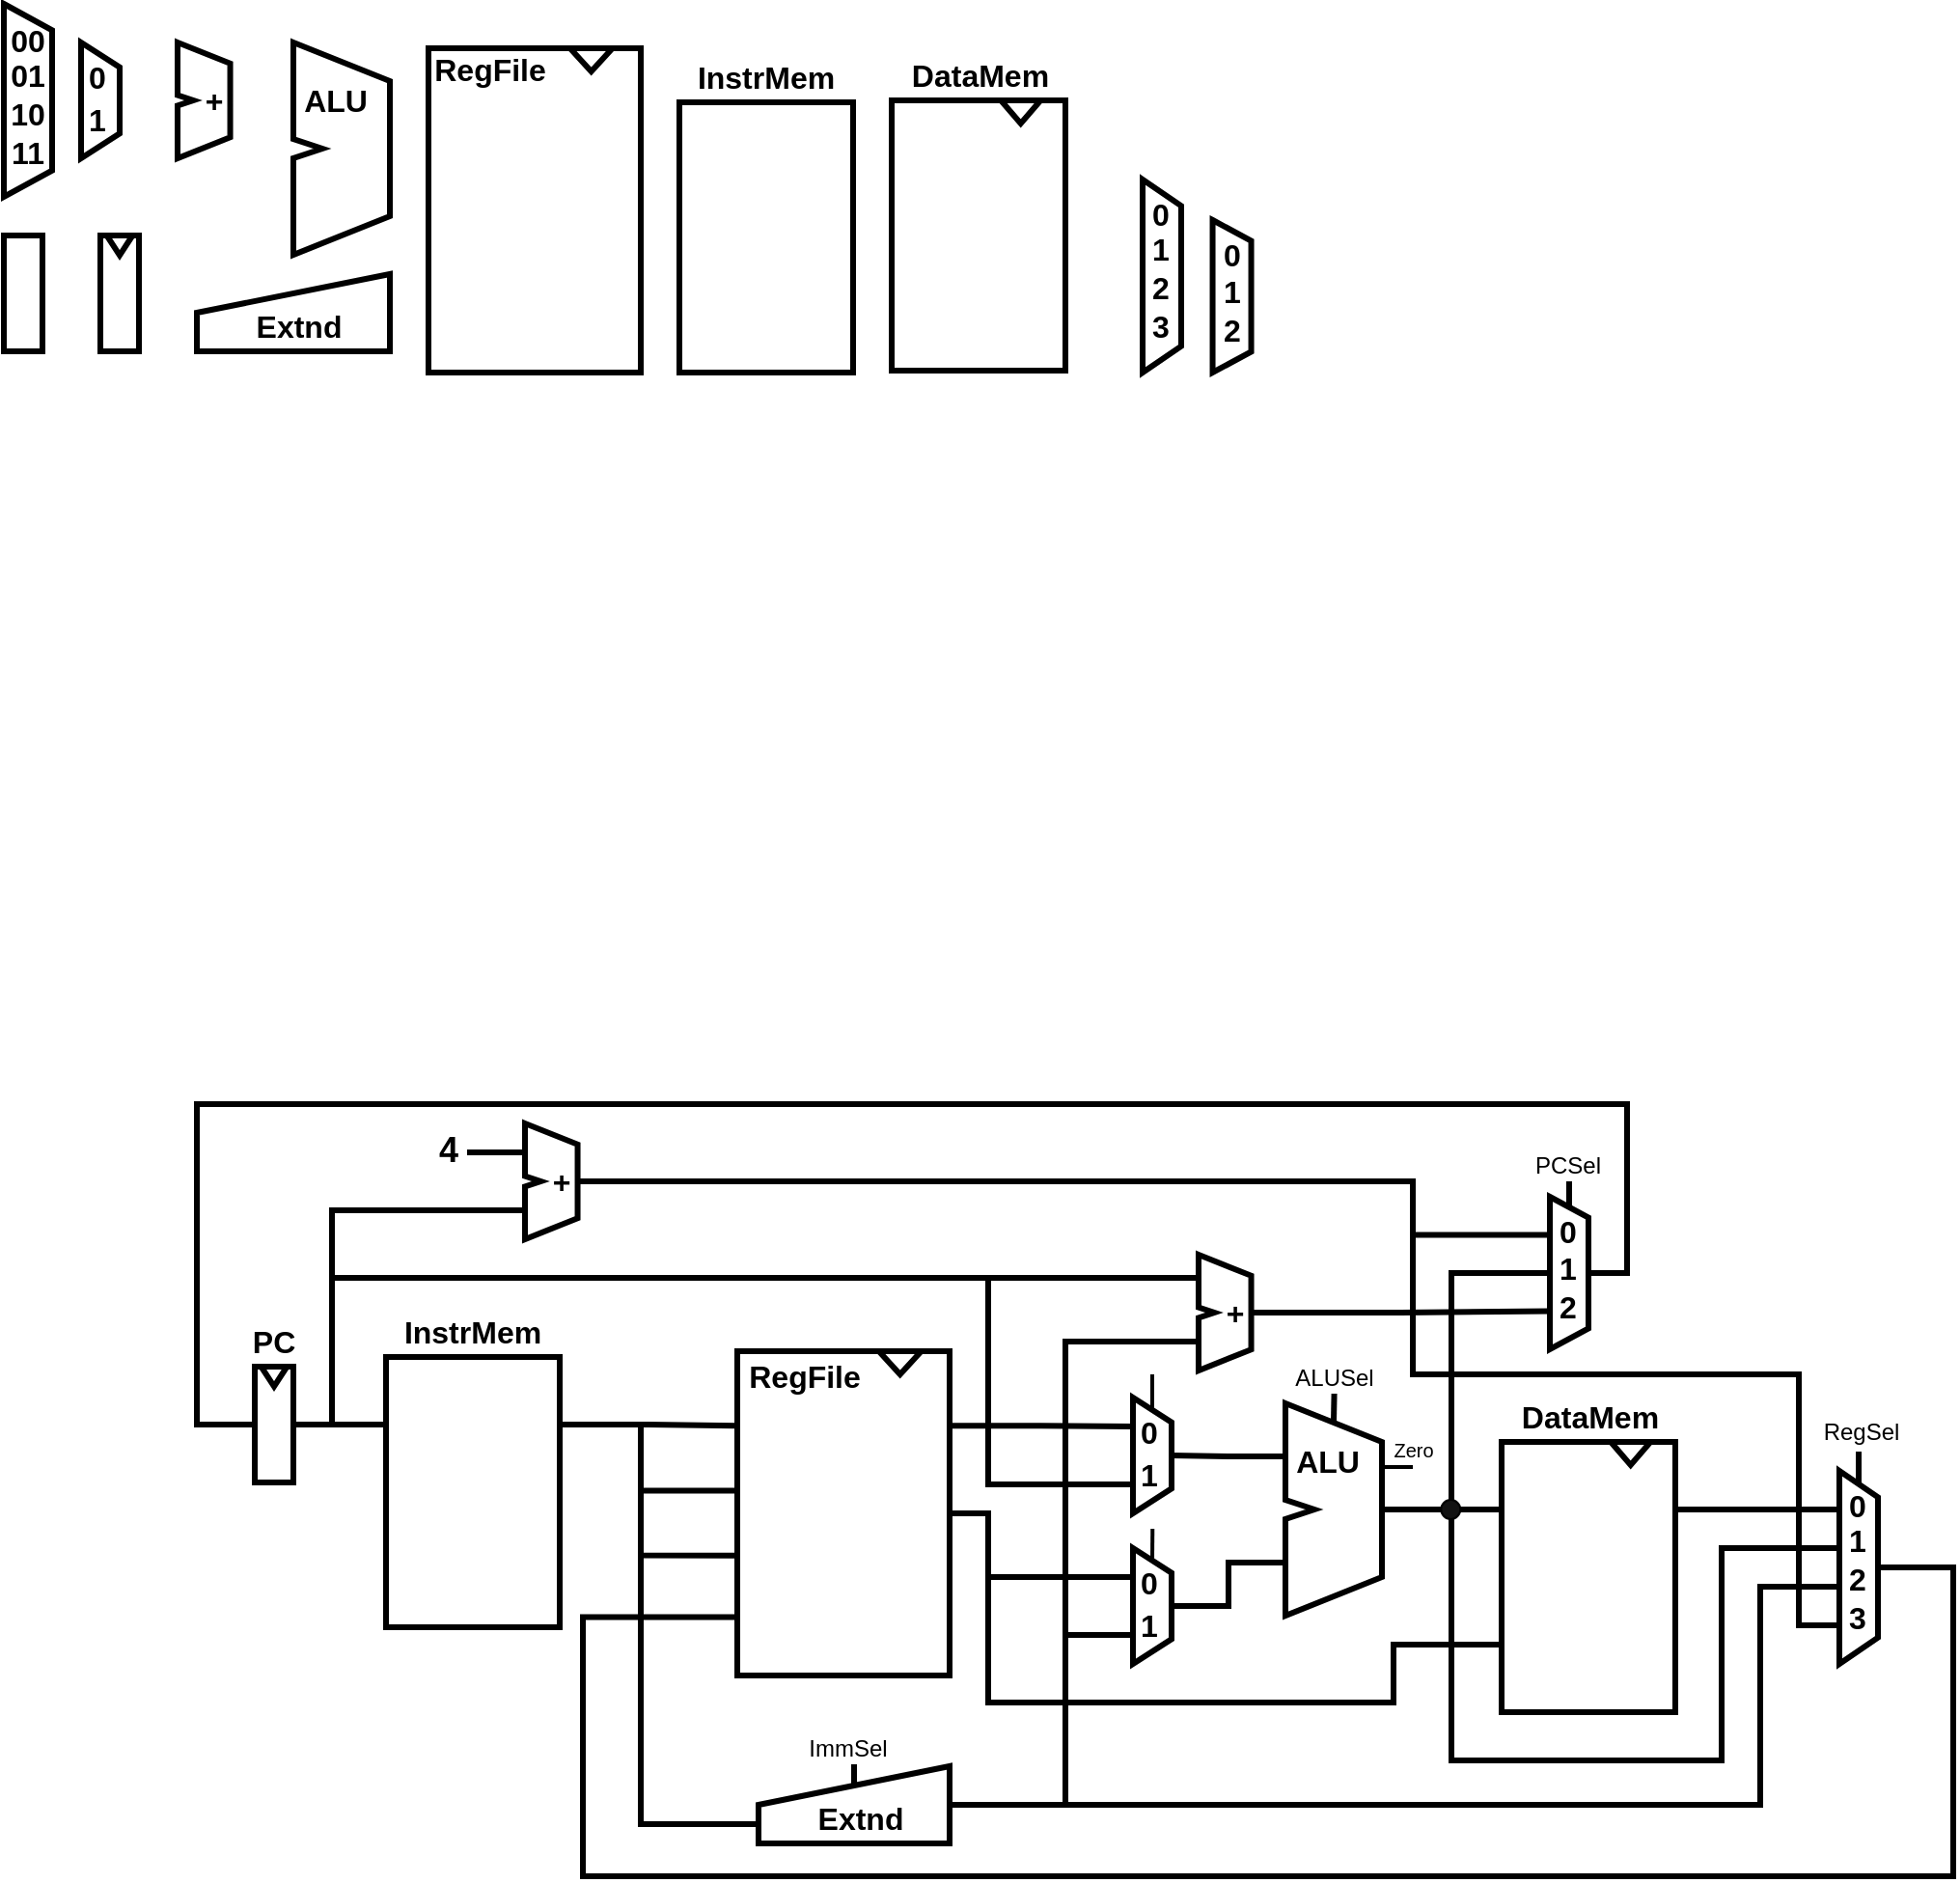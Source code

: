 <mxfile version="21.2.1" type="device">
  <diagram name="Page-1" id="smdETlFllVw4XbRR1lrk">
    <mxGraphModel dx="1335" dy="785" grid="1" gridSize="10" guides="1" tooltips="1" connect="1" arrows="1" fold="1" page="1" pageScale="1" pageWidth="850" pageHeight="1100" background="#ffffff" math="0" shadow="0">
      <root>
        <mxCell id="0" />
        <mxCell id="1" parent="0" />
        <mxCell id="o_qKyB2CnmtH7gAWDN2e-6" value="" style="group;strokeWidth=3;" parent="1" vertex="1" connectable="0">
          <mxGeometry x="60" y="30" width="20" height="60" as="geometry" />
        </mxCell>
        <UserObject label="" tooltip="Mux 2" id="6JHMLhQybe-Iv5T99SlE-1">
          <mxCell style="shape=stencil(rZRtb4MgEMc/DS/bKMT4erNr+jUQr5WUggFWu336ocDiQ3VrN0OMd3/8cXfAIVKYmjaAcFIjskMY54l7ObP1JgkmNQ0w631XqjktBXjFWK3O0PLKBgKXNWhuO5W8oeTFzekGKZiS0kG4kmakDHQHo1y6f5Obh4XlP4K1xZl3NG6JC1jQXki9F+H90+T838jbbIJO8eOQdMJ4KDpSOM9SuUlRUnY+afUuq7vhNLTbypkQ5Yu6wmIZ1xKNAMHlAEDGhDT7MyJ7AjEm5L/KgwllYGVbnX+hlKQ4ciH8zVkB/Diho7gv1VDGbYgd5a/Rznc+DaaE0t+qt6K2hLZwG57G8ZEmwewmbahkdcRfeFXFxnBU0m4M/4SAwAN3C/xUh3ZSKlEFqUvHh4nJvn+mXWQwDncr3sc9uwuzE997fevrHV8=);whiteSpace=wrap;html=1;fillStyle=solid;strokeWidth=3;labelBackgroundColor=none;fillColor=default;gradientColor=none;gradientDirection=east;" parent="o_qKyB2CnmtH7gAWDN2e-6" vertex="1">
            <mxGeometry width="20" height="60" as="geometry" />
          </mxCell>
        </UserObject>
        <mxCell id="o_qKyB2CnmtH7gAWDN2e-1" value="&lt;b style=&quot;font-size: 16px;&quot;&gt;0&lt;/b&gt;" style="text;html=1;strokeColor=none;fillColor=none;align=center;verticalAlign=middle;whiteSpace=wrap;rounded=0;points=[];fontSize=16;" parent="o_qKyB2CnmtH7gAWDN2e-6" vertex="1">
          <mxGeometry x="5.333" y="13.714" width="6.667" height="8.571" as="geometry" />
        </mxCell>
        <mxCell id="o_qKyB2CnmtH7gAWDN2e-2" value="&lt;b style=&quot;font-size: 16px;&quot;&gt;1&lt;/b&gt;" style="text;html=1;strokeColor=none;fillColor=none;align=center;verticalAlign=middle;whiteSpace=wrap;rounded=0;points=[];fontSize=16;" parent="o_qKyB2CnmtH7gAWDN2e-6" vertex="1">
          <mxGeometry x="5.333" y="36" width="6.667" height="8.571" as="geometry" />
        </mxCell>
        <mxCell id="o_qKyB2CnmtH7gAWDN2e-24" value="" style="group" parent="1" vertex="1" connectable="0">
          <mxGeometry x="120" y="150" width="100" height="40" as="geometry" />
        </mxCell>
        <mxCell id="o_qKyB2CnmtH7gAWDN2e-19" value="" style="shape=stencil(pZPdjsIgEIWfhluDYNPrFfU9ENktEYEAq+vb79QB40+rq5s0Tc859GOYTgkXqZNBE0Y7wheEsRmFG8gDyiktWqagVUZzL6ORa6sxSTn6rT6YTS4I4zodTe5TviT0A9b0FxfKOwcQ4126Si5ygEnj4F36g7Cy/bGoSdugEWCLnc46ljrRJWz1Z/KkuUGz5nXI9IbxUnVcgDPWFC7WUm2/ov92m8FyguwbfhfUeOf3eqyNVQ6ftBKscReE8yQcr4j/QczeYLxDUNYn/eDDgj/STC4+jbU44Q8ATxf0FHjyQSqTS+2knVfdLvAYylsfzymqmg0Oz92InFz8pU/GLw==);whiteSpace=wrap;html=1;fillStyle=solid;strokeWidth=3;labelBackgroundColor=none;rotation=0;" parent="o_qKyB2CnmtH7gAWDN2e-24" vertex="1">
          <mxGeometry width="100" height="40" as="geometry" />
        </mxCell>
        <mxCell id="o_qKyB2CnmtH7gAWDN2e-22" value="&lt;b&gt;Extnd&lt;/b&gt;" style="text;html=1;strokeColor=none;fillColor=none;align=center;verticalAlign=middle;whiteSpace=wrap;rounded=0;points=[];fontSize=16;" parent="o_qKyB2CnmtH7gAWDN2e-24" vertex="1">
          <mxGeometry x="28.36" y="20" width="50" height="14" as="geometry" />
        </mxCell>
        <mxCell id="o_qKyB2CnmtH7gAWDN2e-31" value="" style="group" parent="1" vertex="1" connectable="0">
          <mxGeometry x="411" y="923" width="99" height="40" as="geometry" />
        </mxCell>
        <mxCell id="o_qKyB2CnmtH7gAWDN2e-40" style="edgeStyle=orthogonalEdgeStyle;shape=connector;rounded=0;orthogonalLoop=1;jettySize=auto;html=1;exitX=0.5;exitY=0.25;exitDx=0;exitDy=0;exitPerimeter=0;labelBackgroundColor=default;strokeColor=default;strokeWidth=3;fontFamily=Helvetica;fontSize=12;fontColor=default;endArrow=none;endFill=0;" parent="o_qKyB2CnmtH7gAWDN2e-31" source="o_qKyB2CnmtH7gAWDN2e-32" edge="1">
          <mxGeometry relative="1" as="geometry">
            <mxPoint x="49.5" y="-3" as="targetPoint" />
          </mxGeometry>
        </mxCell>
        <mxCell id="o_qKyB2CnmtH7gAWDN2e-54" value="&lt;font style=&quot;font-size: 12px;&quot;&gt;ImmSel&lt;/font&gt;" style="edgeLabel;html=1;align=center;verticalAlign=middle;resizable=0;points=[];fontSize=14;fontFamily=Helvetica;fontColor=default;fontStyle=0" parent="o_qKyB2CnmtH7gAWDN2e-40" vertex="1" connectable="0">
          <mxGeometry x="0.446" y="1" relative="1" as="geometry">
            <mxPoint x="-3" y="-11" as="offset" />
          </mxGeometry>
        </mxCell>
        <mxCell id="o_qKyB2CnmtH7gAWDN2e-32" value="" style="shape=stencil(pZPdjsIgEIWfhluDYNPrFfU9ENktEYEAq+vb79QB40+rq5s0Tc859GOYTgkXqZNBE0Y7wheEsRmFG8gDyiktWqagVUZzL6ORa6sxSTn6rT6YTS4I4zodTe5TviT0A9b0FxfKOwcQ4126Si5ygEnj4F36g7Cy/bGoSdugEWCLnc46ljrRJWz1Z/KkuUGz5nXI9IbxUnVcgDPWFC7WUm2/ov92m8FyguwbfhfUeOf3eqyNVQ6ftBKscReE8yQcr4j/QczeYLxDUNYn/eDDgj/STC4+jbU44Q8ATxf0FHjyQSqTS+2knVfdLvAYylsfzymqmg0Oz92InFz8pU/GLw==);whiteSpace=wrap;html=1;fillStyle=solid;strokeWidth=3;labelBackgroundColor=none;rotation=0;" parent="o_qKyB2CnmtH7gAWDN2e-31" vertex="1">
          <mxGeometry width="99" height="40" as="geometry" />
        </mxCell>
        <mxCell id="o_qKyB2CnmtH7gAWDN2e-33" value="&lt;b&gt;Extnd&lt;/b&gt;" style="text;html=1;strokeColor=none;fillColor=none;align=center;verticalAlign=middle;whiteSpace=wrap;rounded=0;points=[];fontSize=16;" parent="o_qKyB2CnmtH7gAWDN2e-31" vertex="1">
          <mxGeometry x="28.076" y="20" width="49.5" height="14" as="geometry" />
        </mxCell>
        <mxCell id="o_qKyB2CnmtH7gAWDN2e-42" style="edgeStyle=orthogonalEdgeStyle;shape=connector;rounded=0;orthogonalLoop=1;jettySize=auto;html=1;exitX=1;exitY=0.5;exitDx=0;exitDy=0;labelBackgroundColor=default;strokeColor=default;strokeWidth=3;fontFamily=Helvetica;fontSize=12;fontColor=default;endArrow=none;endFill=0;entryX=0;entryY=0.75;entryDx=0;entryDy=0;" parent="1" source="ynFBelKNf0GUv3wZ8bNa-8" target="ynFBelKNf0GUv3wZ8bNa-29" edge="1">
          <mxGeometry relative="1" as="geometry">
            <mxPoint x="724" y="870.333" as="targetPoint" />
            <mxPoint x="642" y="867" as="sourcePoint" />
          </mxGeometry>
        </mxCell>
        <mxCell id="o_qKyB2CnmtH7gAWDN2e-46" style="edgeStyle=orthogonalEdgeStyle;shape=connector;rounded=0;orthogonalLoop=1;jettySize=auto;html=1;exitX=0;exitY=0.25;exitDx=0;exitDy=0;labelBackgroundColor=default;strokeColor=default;strokeWidth=3;fontFamily=Helvetica;fontSize=12;fontColor=default;endArrow=none;endFill=0;entryX=1;entryY=0.5;entryDx=0;entryDy=0;" parent="1" source="ynFBelKNf0GUv3wZ8bNa-29" target="ynFBelKNf0GUv3wZ8bNa-12" edge="1">
          <mxGeometry relative="1" as="geometry">
            <mxPoint x="642" y="762" as="targetPoint" />
          </mxGeometry>
        </mxCell>
        <mxCell id="ynFBelKNf0GUv3wZ8bNa-7" value="" style="group" parent="1" vertex="1" connectable="0">
          <mxGeometry x="605.0" y="810" width="20" height="60" as="geometry" />
        </mxCell>
        <mxCell id="XMEyDX0NUFnbQW_EWCy9-114" style="edgeStyle=orthogonalEdgeStyle;shape=connector;rounded=0;orthogonalLoop=1;jettySize=auto;html=1;exitX=0.5;exitY=0.12;exitDx=0;exitDy=0;exitPerimeter=0;labelBackgroundColor=default;strokeColor=default;strokeWidth=2;fontFamily=Helvetica;fontSize=12;fontColor=default;endArrow=none;endFill=0;" edge="1" parent="ynFBelKNf0GUv3wZ8bNa-7" source="ynFBelKNf0GUv3wZ8bNa-8">
          <mxGeometry relative="1" as="geometry">
            <mxPoint x="10.138" y="-10" as="targetPoint" />
          </mxGeometry>
        </mxCell>
        <UserObject label="" tooltip="Mux 2" id="ynFBelKNf0GUv3wZ8bNa-8">
          <mxCell style="shape=stencil(rZRtb4MgEMc/DS/bKMT4erNr+jUQr5WUggFWu336ocDiQ3VrN0OMd3/8cXfAIVKYmjaAcFIjskMY54l7ObP1JgkmNQ0w631XqjktBXjFWK3O0PLKBgKXNWhuO5W8oeTFzekGKZiS0kG4kmakDHQHo1y6f5Obh4XlP4K1xZl3NG6JC1jQXki9F+H90+T838jbbIJO8eOQdMJ4KDpSOM9SuUlRUnY+afUuq7vhNLTbypkQ5Yu6wmIZ1xKNAMHlAEDGhDT7MyJ7AjEm5L/KgwllYGVbnX+hlKQ4ciH8zVkB/Diho7gv1VDGbYgd5a/Rznc+DaaE0t+qt6K2hLZwG57G8ZEmwewmbahkdcRfeFXFxnBU0m4M/4SAwAN3C/xUh3ZSKlEFqUvHh4nJvn+mXWQwDncr3sc9uwuzE997fevrHV8=);whiteSpace=wrap;html=1;fillStyle=solid;strokeWidth=3;labelBackgroundColor=none;fillColor=default;gradientColor=none;gradientDirection=east;" parent="ynFBelKNf0GUv3wZ8bNa-7" vertex="1">
            <mxGeometry width="20" height="60" as="geometry" />
          </mxCell>
        </UserObject>
        <mxCell id="ynFBelKNf0GUv3wZ8bNa-9" value="&lt;b style=&quot;font-size: 16px;&quot;&gt;0&lt;/b&gt;" style="text;html=1;strokeColor=none;fillColor=none;align=center;verticalAlign=middle;whiteSpace=wrap;rounded=0;points=[];fontSize=16;" parent="ynFBelKNf0GUv3wZ8bNa-7" vertex="1">
          <mxGeometry x="5.333" y="13.714" width="6.667" height="8.571" as="geometry" />
        </mxCell>
        <mxCell id="ynFBelKNf0GUv3wZ8bNa-10" value="&lt;b style=&quot;font-size: 16px;&quot;&gt;1&lt;/b&gt;" style="text;html=1;strokeColor=none;fillColor=none;align=center;verticalAlign=middle;whiteSpace=wrap;rounded=0;points=[];fontSize=16;" parent="ynFBelKNf0GUv3wZ8bNa-7" vertex="1">
          <mxGeometry x="5.333" y="36" width="6.667" height="8.571" as="geometry" />
        </mxCell>
        <mxCell id="ynFBelKNf0GUv3wZ8bNa-11" value="" style="group" parent="1" vertex="1" connectable="0">
          <mxGeometry x="605.0" y="732" width="20" height="60" as="geometry" />
        </mxCell>
        <mxCell id="XMEyDX0NUFnbQW_EWCy9-115" style="edgeStyle=orthogonalEdgeStyle;shape=connector;rounded=0;orthogonalLoop=1;jettySize=auto;html=1;exitX=0.5;exitY=0.12;exitDx=0;exitDy=0;exitPerimeter=0;labelBackgroundColor=default;strokeColor=default;strokeWidth=2;fontFamily=Helvetica;fontSize=12;fontColor=default;endArrow=none;endFill=0;" edge="1" parent="ynFBelKNf0GUv3wZ8bNa-11" source="ynFBelKNf0GUv3wZ8bNa-12">
          <mxGeometry relative="1" as="geometry">
            <mxPoint x="10.0" y="-12" as="targetPoint" />
          </mxGeometry>
        </mxCell>
        <UserObject label="" tooltip="Mux 2" id="ynFBelKNf0GUv3wZ8bNa-12">
          <mxCell style="shape=stencil(rZRtb4MgEMc/DS/bKMT4erNr+jUQr5WUggFWu336ocDiQ3VrN0OMd3/8cXfAIVKYmjaAcFIjskMY54l7ObP1JgkmNQ0w631XqjktBXjFWK3O0PLKBgKXNWhuO5W8oeTFzekGKZiS0kG4kmakDHQHo1y6f5Obh4XlP4K1xZl3NG6JC1jQXki9F+H90+T838jbbIJO8eOQdMJ4KDpSOM9SuUlRUnY+afUuq7vhNLTbypkQ5Yu6wmIZ1xKNAMHlAEDGhDT7MyJ7AjEm5L/KgwllYGVbnX+hlKQ4ciH8zVkB/Diho7gv1VDGbYgd5a/Rznc+DaaE0t+qt6K2hLZwG57G8ZEmwewmbahkdcRfeFXFxnBU0m4M/4SAwAN3C/xUh3ZSKlEFqUvHh4nJvn+mXWQwDncr3sc9uwuzE997fevrHV8=);whiteSpace=wrap;html=1;fillStyle=solid;strokeWidth=3;labelBackgroundColor=none;fillColor=default;gradientColor=none;gradientDirection=east;" parent="ynFBelKNf0GUv3wZ8bNa-11" vertex="1">
            <mxGeometry width="20" height="60" as="geometry" />
          </mxCell>
        </UserObject>
        <mxCell id="ynFBelKNf0GUv3wZ8bNa-13" value="&lt;b style=&quot;font-size: 16px;&quot;&gt;0&lt;/b&gt;" style="text;html=1;strokeColor=none;fillColor=none;align=center;verticalAlign=middle;whiteSpace=wrap;rounded=0;points=[];fontSize=16;" parent="ynFBelKNf0GUv3wZ8bNa-11" vertex="1">
          <mxGeometry x="5.333" y="13.714" width="6.667" height="8.571" as="geometry" />
        </mxCell>
        <mxCell id="ynFBelKNf0GUv3wZ8bNa-14" value="&lt;b style=&quot;font-size: 16px;&quot;&gt;1&lt;/b&gt;" style="text;html=1;strokeColor=none;fillColor=none;align=center;verticalAlign=middle;whiteSpace=wrap;rounded=0;points=[];fontSize=16;" parent="ynFBelKNf0GUv3wZ8bNa-11" vertex="1">
          <mxGeometry x="5.333" y="36" width="6.667" height="8.571" as="geometry" />
        </mxCell>
        <mxCell id="ynFBelKNf0GUv3wZ8bNa-15" value="" style="group" parent="1" vertex="1" connectable="0">
          <mxGeometry x="170" y="30" width="50" height="110" as="geometry" />
        </mxCell>
        <mxCell id="o_qKyB2CnmtH7gAWDN2e-7" value="" style="shape=stencil(rZThbsIgFIWfhr+GQljjzw2390BkKxGBANPt7Ue91Nhqu9k1aZrec+jHIVxAlMdGeIUIbhDdIEKqCud3rk9Qs1KK6JVMoB1F0GJrFDgxBbdXJ71LBaFto4JOrUtfEX7OY9qHcumszRDtbOw5V36GCW3zv/gLYGX671KtCAPB5ykOKqlQYoOKyNtscr0YecUGaLx+HFINGIulG4IpfoRMeVbGNpLyrZD7j+A+7e5uHi/aJrkxOvvgjmp0g6ZW2gGMtlcA1icsgFjPQPQJl/M1H/E0g1D1W5Kx/4ZgfwohjYtqoj+zPtISlL9rY+BumQD8OqCl5C/nhdSpZEf1S1fXG1iGdMaFiwtV5909AjeNflbhMj0LPw==);whiteSpace=wrap;html=1;fillStyle=solid;strokeWidth=3;labelBackgroundColor=none;" parent="ynFBelKNf0GUv3wZ8bNa-15" vertex="1">
          <mxGeometry width="50" height="110" as="geometry" />
        </mxCell>
        <mxCell id="o_qKyB2CnmtH7gAWDN2e-8" value="&lt;b style=&quot;font-size: 16px;&quot;&gt;ALU&lt;/b&gt;" style="text;html=1;strokeColor=none;fillColor=none;align=center;verticalAlign=middle;whiteSpace=wrap;rounded=0;points=[];fontSize=16;" parent="ynFBelKNf0GUv3wZ8bNa-15" vertex="1">
          <mxGeometry x="17" y="25" width="10" height="10" as="geometry" />
        </mxCell>
        <UserObject label="" tooltip="Mux 2" id="ynFBelKNf0GUv3wZ8bNa-18">
          <mxCell style="shape=stencil(rZRhb4MgEIZ/DR+7WEjj582u6d9ApPVSCgZY7fbrBx4sdla3dDPEeO+LD8fJSVjlWt5JQouWsC2htCzCLYQ9hiyF3HVSeNQu3AKvlUTHeWtOsofGJwLoVlrw0WWvpHgOc+JglTBaBwgY7W6ckR9gHHR4t7giLC3/nqKnDcZdWOEsvbSor1EldPdr8PovYFYFZW47rKq5OB2tedPN3XQ6Hks1MbJ9Nhc5W4CljWaAAj0CsP8mlA8gHiEIZZxc+KpBn6kkqw6gFB7MBcCPEyIlPJmOC/Apd1K+5Ljc4jaEUcZ+uRhlbw7t5XV8GDc39WEpjJNWXIs248/QNLnvDkb7lYMPmRB0JPcSjm3q1tqoJllxO5gmZbvh+t6ko7G/W/Eh70krTA78oOKfZRA+AQ==);whiteSpace=wrap;html=1;fillStyle=solid;strokeWidth=3;labelBackgroundColor=none;fillColor=default;gradientColor=none;gradientDirection=east;" parent="1" vertex="1">
            <mxGeometry x="20" y="130" width="20" height="60" as="geometry" />
          </mxCell>
        </UserObject>
        <UserObject label="" tooltip="Mux 2" id="ynFBelKNf0GUv3wZ8bNa-21">
          <mxCell style="shape=stencil(rZTbboMwDIafJpedgGjieqOr9hohuCVqmqAkK+2efjlOMKAb7RBC2H/47JjYCFe6JR2gImsR3qKiKDP7sGYfTBxNojugJvjORDFScwiKNkoeoWeNiQQmWlDMOBW/oezFrnE3rqgUwkKYFHqkDHQLI0zYb7NLgMXw12g9PQe7sxFOYEAFfx68qNj9GZxI11Gcx7n5IwnjynqWyoSrmtDjQckP0cym0xH3CyZCkk/yDIuFvbXRBOBMDAD4vwnlHYh7CJRLDSvjzB6WNYB8TMiL9Yg1SfiDtHAecLVnnIe2vQH4dYGj2DfZEcpMTAqVr8kutyFBKrlU32qwkraENnAZttR44ziabtGGCNom/Ik1TZpKeynMRrNPGNfbu3tghzbOslryJkpuOyHNAu/89XOEDe732Yr7vCcNPWlb7w1z1zu+AA==);whiteSpace=wrap;html=1;fillStyle=solid;strokeWidth=3;labelBackgroundColor=none;fillColor=default;gradientColor=none;gradientDirection=east;" parent="1" vertex="1">
            <mxGeometry x="70" y="130" width="20" height="60" as="geometry" />
          </mxCell>
        </UserObject>
        <mxCell id="ynFBelKNf0GUv3wZ8bNa-28" value="" style="group" parent="1" vertex="1" connectable="0">
          <mxGeometry x="684" y="735" width="50" height="110" as="geometry" />
        </mxCell>
        <mxCell id="XMEyDX0NUFnbQW_EWCy9-116" style="edgeStyle=orthogonalEdgeStyle;shape=connector;rounded=0;orthogonalLoop=1;jettySize=auto;html=1;exitX=0.5;exitY=0.09;exitDx=0;exitDy=0;exitPerimeter=0;labelBackgroundColor=default;strokeColor=default;strokeWidth=3;fontFamily=Helvetica;fontSize=12;fontColor=default;endArrow=none;endFill=0;" edge="1" parent="ynFBelKNf0GUv3wZ8bNa-28" source="ynFBelKNf0GUv3wZ8bNa-29">
          <mxGeometry relative="1" as="geometry">
            <mxPoint x="25.286" y="-5" as="targetPoint" />
          </mxGeometry>
        </mxCell>
        <mxCell id="XMEyDX0NUFnbQW_EWCy9-141" value="ALUSel" style="edgeLabel;html=1;align=center;verticalAlign=middle;resizable=0;points=[];fontSize=12;fontFamily=Helvetica;fontColor=default;" vertex="1" connectable="0" parent="XMEyDX0NUFnbQW_EWCy9-116">
          <mxGeometry x="0.954" y="1" relative="1" as="geometry">
            <mxPoint y="-9" as="offset" />
          </mxGeometry>
        </mxCell>
        <mxCell id="XMEyDX0NUFnbQW_EWCy9-117" style="edgeStyle=orthogonalEdgeStyle;shape=connector;rounded=0;orthogonalLoop=1;jettySize=auto;html=1;exitX=1;exitY=0.3;exitDx=0;exitDy=0;labelBackgroundColor=default;strokeColor=default;strokeWidth=2;fontFamily=Helvetica;fontSize=12;fontColor=default;endArrow=none;endFill=0;" edge="1" parent="ynFBelKNf0GUv3wZ8bNa-28" source="ynFBelKNf0GUv3wZ8bNa-29">
          <mxGeometry relative="1" as="geometry">
            <mxPoint x="66" y="33" as="targetPoint" />
          </mxGeometry>
        </mxCell>
        <mxCell id="XMEyDX0NUFnbQW_EWCy9-142" value="&lt;font style=&quot;font-size: 10px;&quot;&gt;Zero&lt;/font&gt;" style="edgeLabel;html=1;align=center;verticalAlign=middle;resizable=0;points=[];fontSize=12;fontFamily=Helvetica;fontColor=default;" vertex="1" connectable="0" parent="XMEyDX0NUFnbQW_EWCy9-117">
          <mxGeometry x="0.681" relative="1" as="geometry">
            <mxPoint x="2" y="-9" as="offset" />
          </mxGeometry>
        </mxCell>
        <mxCell id="ynFBelKNf0GUv3wZ8bNa-29" value="" style="shape=stencil(rZThbsIgFIWfhr+GQljjzw2390BkKxGBANPt7Ue91Nhqu9k1aZrec+jHIVxAlMdGeIUIbhDdIEKqCud3rk9Qs1KK6JVMoB1F0GJrFDgxBbdXJ71LBaFto4JOrUtfEX7OY9qHcumszRDtbOw5V36GCW3zv/gLYGX671KtCAPB5ykOKqlQYoOKyNtscr0YecUGaLx+HFINGIulG4IpfoRMeVbGNpLyrZD7j+A+7e5uHi/aJrkxOvvgjmp0g6ZW2gGMtlcA1icsgFjPQPQJl/M1H/E0g1D1W5Kx/4ZgfwohjYtqoj+zPtISlL9rY+BumQD8OqCl5C/nhdSpZEf1S1fXG1iGdMaFiwtV5909AjeNflbhMj0LPw==);whiteSpace=wrap;html=1;fillStyle=solid;strokeWidth=3;labelBackgroundColor=none;" parent="ynFBelKNf0GUv3wZ8bNa-28" vertex="1">
          <mxGeometry width="50" height="110" as="geometry" />
        </mxCell>
        <mxCell id="ynFBelKNf0GUv3wZ8bNa-30" value="&lt;b style=&quot;font-size: 16px;&quot;&gt;ALU&lt;/b&gt;" style="text;html=1;strokeColor=none;fillColor=none;align=center;verticalAlign=middle;whiteSpace=wrap;rounded=0;points=[];fontSize=16;" parent="ynFBelKNf0GUv3wZ8bNa-28" vertex="1">
          <mxGeometry x="17" y="25" width="10" height="10" as="geometry" />
        </mxCell>
        <mxCell id="ynFBelKNf0GUv3wZ8bNa-44" style="edgeStyle=orthogonalEdgeStyle;shape=connector;rounded=0;orthogonalLoop=1;jettySize=auto;html=1;exitX=1;exitY=0.23;exitDx=0;exitDy=0;exitPerimeter=0;entryX=0;entryY=0.25;entryDx=0;entryDy=0;labelBackgroundColor=default;strokeColor=default;strokeWidth=3;fontFamily=Helvetica;fontSize=12;fontColor=default;endArrow=none;endFill=0;" parent="1" source="XMEyDX0NUFnbQW_EWCy9-23" target="ynFBelKNf0GUv3wZ8bNa-12" edge="1">
          <mxGeometry relative="1" as="geometry">
            <mxPoint x="520" y="746.64" as="sourcePoint" />
          </mxGeometry>
        </mxCell>
        <mxCell id="ynFBelKNf0GUv3wZ8bNa-62" style="edgeStyle=orthogonalEdgeStyle;shape=connector;rounded=0;orthogonalLoop=1;jettySize=auto;html=1;exitX=0;exitY=0.25;exitDx=0;exitDy=0;entryX=1;entryY=0.5;entryDx=0;entryDy=0;labelBackgroundColor=default;strokeColor=default;strokeWidth=3;fontFamily=Helvetica;fontSize=12;fontColor=default;endArrow=none;endFill=0;shadow=0;" parent="1" source="ynFBelKNf0GUv3wZ8bNa-60" target="ynFBelKNf0GUv3wZ8bNa-61" edge="1">
          <mxGeometry relative="1" as="geometry" />
        </mxCell>
        <mxCell id="XMEyDX0NUFnbQW_EWCy9-57" style="edgeStyle=orthogonalEdgeStyle;shape=connector;rounded=0;orthogonalLoop=1;jettySize=auto;html=1;exitX=1;exitY=0.5;exitDx=0;exitDy=0;entryX=0;entryY=0.75;entryDx=0;entryDy=0;labelBackgroundColor=default;strokeColor=default;strokeWidth=3;fontFamily=Helvetica;fontSize=12;fontColor=default;endArrow=none;endFill=0;" edge="1" parent="1" source="ynFBelKNf0GUv3wZ8bNa-61" target="ynFBelKNf0GUv3wZ8bNa-12">
          <mxGeometry relative="1" as="geometry">
            <Array as="points">
              <mxPoint x="190" y="746" />
              <mxPoint x="190" y="670" />
              <mxPoint x="530" y="670" />
              <mxPoint x="530" y="777" />
            </Array>
          </mxGeometry>
        </mxCell>
        <mxCell id="XMEyDX0NUFnbQW_EWCy9-58" style="edgeStyle=orthogonalEdgeStyle;shape=connector;rounded=0;orthogonalLoop=1;jettySize=auto;html=1;exitX=1;exitY=0.5;exitDx=0;exitDy=0;entryX=0;entryY=0.25;entryDx=0;entryDy=0;labelBackgroundColor=default;strokeColor=default;strokeWidth=3;fontFamily=Helvetica;fontSize=12;fontColor=default;endArrow=none;endFill=0;" edge="1" parent="1" source="ynFBelKNf0GUv3wZ8bNa-61" target="XMEyDX0NUFnbQW_EWCy9-31">
          <mxGeometry relative="1" as="geometry">
            <Array as="points">
              <mxPoint x="190" y="746" />
              <mxPoint x="190" y="670" />
              <mxPoint x="639" y="670" />
            </Array>
          </mxGeometry>
        </mxCell>
        <mxCell id="XMEyDX0NUFnbQW_EWCy9-89" style="edgeStyle=orthogonalEdgeStyle;shape=connector;rounded=0;orthogonalLoop=1;jettySize=auto;html=1;exitX=1;exitY=0.5;exitDx=0;exitDy=0;entryX=0;entryY=0.75;entryDx=0;entryDy=0;labelBackgroundColor=default;strokeColor=default;strokeWidth=3;fontFamily=Helvetica;fontSize=12;fontColor=default;endArrow=none;endFill=0;" edge="1" parent="1" source="ynFBelKNf0GUv3wZ8bNa-61" target="XMEyDX0NUFnbQW_EWCy9-87">
          <mxGeometry relative="1" as="geometry">
            <Array as="points">
              <mxPoint x="190" y="746" />
              <mxPoint x="190" y="635" />
            </Array>
          </mxGeometry>
        </mxCell>
        <UserObject label="" tooltip="Mux 2" id="ynFBelKNf0GUv3wZ8bNa-61">
          <mxCell style="shape=stencil(rZTbboMwDIafJpedgGjieqOr9hohuCVqmqAkK+2efjlOMKAb7RBC2H/47JjYCFe6JR2gImsR3qKiKDP7sGYfTBxNojugJvjORDFScwiKNkoeoWeNiQQmWlDMOBW/oezFrnE3rqgUwkKYFHqkDHQLI0zYb7NLgMXw12g9PQe7sxFOYEAFfx68qNj9GZxI11Gcx7n5IwnjynqWyoSrmtDjQckP0cym0xH3CyZCkk/yDIuFvbXRBOBMDAD4vwnlHYh7CJRLDSvjzB6WNYB8TMiL9Yg1SfiDtHAecLVnnIe2vQH4dYGj2DfZEcpMTAqVr8kutyFBKrlU32qwkraENnAZttR44ziabtGGCNom/Ik1TZpKeynMRrNPGNfbu3tghzbOslryJkpuOyHNAu/89XOEDe732Yr7vCcNPWlb7w1z1zu+AA==);whiteSpace=wrap;html=1;fillStyle=solid;strokeWidth=3;labelBackgroundColor=none;fillColor=default;gradientColor=none;gradientDirection=east;" parent="1" vertex="1">
            <mxGeometry x="150.0" y="716" width="20" height="60" as="geometry" />
          </mxCell>
        </UserObject>
        <mxCell id="XMEyDX0NUFnbQW_EWCy9-4" value="" style="group" vertex="1" connectable="0" parent="1">
          <mxGeometry x="218" y="690" width="90" height="161" as="geometry" />
        </mxCell>
        <UserObject label="" tooltip="Mux 2" id="ynFBelKNf0GUv3wZ8bNa-60">
          <mxCell style="shape=stencil(tZTtboMgFIavhp9dLKzx92bX7DYQT+tJEQyw2u3qhwKN/dClTWeI8T0vPhwOH4QVtuYtEJrVhK0JpcvXzL+97oLOo+S2BeFC7MAN8lJCcKwzeg8dVi4iUNVg0PUu+yDZm+/TN1YIrZSHoFb2zBn5HsZR+X+zY4DF4b+jelkF3foRGnBgYtYhSujmYTB9Gnn5Xylfgu9LmRU+MrUErCi52O+M/lLVzXxa3i/vlZHsRh9gsrZzM00AiWoEyJ9NOG3rexgPIYTUFmYW1scnasmKLUoZjtMM4M8OPcV/6ZYLdDF5kr8nna/DNISW2pzcoJI3hXZwHO/H1VmBWJR9pwVXok74Bqsq3RZbrdzC4g9EBB2FO8BdHe+YUssqWv10QpqUbYbn8moZtc+bFR/yvjoMV1t+iIYLcQj8Ag==);whiteSpace=wrap;html=1;fillStyle=solid;strokeWidth=3;labelBackgroundColor=none;fillColor=default;gradientColor=none;gradientDirection=east;rotation=0;" parent="XMEyDX0NUFnbQW_EWCy9-4" vertex="1">
            <mxGeometry y="21" width="90" height="140" as="geometry" />
          </mxCell>
        </UserObject>
        <mxCell id="XMEyDX0NUFnbQW_EWCy9-1" value="&lt;b&gt;InstrMem&lt;/b&gt;" style="text;html=1;strokeColor=none;fillColor=none;align=center;verticalAlign=middle;whiteSpace=wrap;rounded=0;points=[];fontSize=16;" vertex="1" parent="XMEyDX0NUFnbQW_EWCy9-4">
          <mxGeometry x="4" width="82" height="16" as="geometry" />
        </mxCell>
        <mxCell id="XMEyDX0NUFnbQW_EWCy9-7" value="" style="group" vertex="1" connectable="0" parent="1">
          <mxGeometry x="370" y="40" width="90" height="161" as="geometry" />
        </mxCell>
        <UserObject label="" tooltip="Mux 2" id="XMEyDX0NUFnbQW_EWCy9-8">
          <mxCell style="shape=stencil(tZTtboMgFIavhp9dLKzx92bX7DYQT+tJEQyw2u3qhwKN/dClTWeI8T0vPhwOH4QVtuYtEJrVhK0JpcvXzL+97oLOo+S2BeFC7MAN8lJCcKwzeg8dVi4iUNVg0PUu+yDZm+/TN1YIrZSHoFb2zBn5HsZR+X+zY4DF4b+jelkF3foRGnBgYtYhSujmYTB9Gnn5Xylfgu9LmRU+MrUErCi52O+M/lLVzXxa3i/vlZHsRh9gsrZzM00AiWoEyJ9NOG3rexgPIYTUFmYW1scnasmKLUoZjtMM4M8OPcV/6ZYLdDF5kr8nna/DNISW2pzcoJI3hXZwHO/H1VmBWJR9pwVXok74Bqsq3RZbrdzC4g9EBB2FO8BdHe+YUssqWv10QpqUbYbn8moZtc+bFR/yvjoMV1t+iIYLcQj8Ag==);whiteSpace=wrap;html=1;fillStyle=solid;strokeWidth=3;labelBackgroundColor=none;fillColor=default;gradientColor=none;gradientDirection=east;rotation=0;" vertex="1" parent="XMEyDX0NUFnbQW_EWCy9-7">
            <mxGeometry y="21" width="90" height="140" as="geometry" />
          </mxCell>
        </UserObject>
        <mxCell id="XMEyDX0NUFnbQW_EWCy9-9" value="&lt;b&gt;InstrMem&lt;/b&gt;" style="text;html=1;strokeColor=none;fillColor=none;align=center;verticalAlign=middle;whiteSpace=wrap;rounded=0;points=[];fontSize=16;" vertex="1" parent="XMEyDX0NUFnbQW_EWCy9-7">
          <mxGeometry x="4" width="82" height="16" as="geometry" />
        </mxCell>
        <mxCell id="XMEyDX0NUFnbQW_EWCy9-20" value="" style="group" vertex="1" connectable="0" parent="1">
          <mxGeometry x="240" y="33" width="110" height="168" as="geometry" />
        </mxCell>
        <UserObject label="" tooltip="Mux 2" id="ynFBelKNf0GUv3wZ8bNa-51">
          <mxCell style="shape=stencil(rZThboMgEMefho9tLBfH582u2Wsg0kqKYIDVbk8/EFx01q7tZojx7o8/7i7cIShsTVuOcFYj2CKMSeZf3uyiCcmktuXMRd+JGkFLyaNindFH3onKJYJQNTfCBRVeUfbs94QFBdNKeYjQyk6Uke5hVCj/b3aOsHT8R7LWebRbf0LDHTfRv4lehHc3g9eETNH3gKHwnqV0oCgpOx6MflfVxXBaGko1Ewa50Se+WIBriQ4AKdQIAP9NIA8gHiEwqS2/85y/lwvDhJA/QHi6PYb+Ii3cByj2QsrYXlcAv24IFP+lW8qES0Eh8jLYZBsDZFpq861Ga9CW0I6fRy21ySeJQzLDphVVrB7wjaiqYXrstXIrKz55QuCRu+PiUKeZU2pZJSmkE8PEsOufn6NmtN4uVryPe9bQs7btvXE+9o4v);whiteSpace=wrap;html=1;fillStyle=solid;strokeWidth=3;labelBackgroundColor=none;fillColor=default;gradientColor=none;gradientDirection=east;points=[[0,0.23,0,0,0],[0,0.43,0,0,0],[0,0.63,0,0,0],[0,0.82,0,0,0],[0.77,0,0,0,0],[1,0.23,0,0,0],[1,0.5,0,0,0]];" parent="XMEyDX0NUFnbQW_EWCy9-20" vertex="1">
            <mxGeometry width="110" height="168" as="geometry" />
          </mxCell>
        </UserObject>
        <mxCell id="ynFBelKNf0GUv3wZ8bNa-52" value="&lt;b&gt;RegFile&lt;/b&gt;" style="text;html=1;strokeColor=none;fillColor=none;align=center;verticalAlign=middle;whiteSpace=wrap;rounded=0;points=[];fontSize=16;" parent="XMEyDX0NUFnbQW_EWCy9-20" vertex="1">
          <mxGeometry x="6.538" y="4" width="50.459" height="14" as="geometry" />
        </mxCell>
        <mxCell id="XMEyDX0NUFnbQW_EWCy9-22" value="" style="group" vertex="1" connectable="0" parent="1">
          <mxGeometry x="400" y="708" width="110" height="168" as="geometry" />
        </mxCell>
        <UserObject label="" tooltip="Mux 2" id="XMEyDX0NUFnbQW_EWCy9-23">
          <mxCell style="shape=stencil(rZThboMgEMefho9tLBfH582u2Wsg0kqKYIDVbk8/EFx01q7tZojx7o8/7i7cIShsTVuOcFYj2CKMSeZf3uyiCcmktuXMRd+JGkFLyaNindFH3onKJYJQNTfCBRVeUfbs94QFBdNKeYjQyk6Uke5hVCj/b3aOsHT8R7LWebRbf0LDHTfRv4lehHc3g9eETNH3gKHwnqV0oCgpOx6MflfVxXBaGko1Ewa50Se+WIBriQ4AKdQIAP9NIA8gHiEwqS2/85y/lwvDhJA/QHi6PYb+Ii3cByj2QsrYXlcAv24IFP+lW8qES0Eh8jLYZBsDZFpq861Ga9CW0I6fRy21ySeJQzLDphVVrB7wjaiqYXrstXIrKz55QuCRu+PiUKeZU2pZJSmkE8PEsOufn6NmtN4uVryPe9bQs7btvXE+9o4v);whiteSpace=wrap;html=1;fillStyle=solid;strokeWidth=3;labelBackgroundColor=none;fillColor=default;gradientColor=none;gradientDirection=east;points=[[0,0.23,0,0,0],[0,0.43,0,0,0],[0,0.63,0,0,0],[0,0.82,0,0,0],[0.77,0,0,0,0],[1,0.23,0,0,0],[1,0.5,0,0,0]];" vertex="1" parent="XMEyDX0NUFnbQW_EWCy9-22">
            <mxGeometry width="110" height="168" as="geometry" />
          </mxCell>
        </UserObject>
        <mxCell id="XMEyDX0NUFnbQW_EWCy9-24" value="&lt;b&gt;RegFile&lt;/b&gt;" style="text;html=1;strokeColor=none;fillColor=none;align=center;verticalAlign=middle;whiteSpace=wrap;rounded=0;points=[];fontSize=16;" vertex="1" parent="XMEyDX0NUFnbQW_EWCy9-22">
          <mxGeometry x="9.538" y="6" width="50.459" height="14" as="geometry" />
        </mxCell>
        <mxCell id="XMEyDX0NUFnbQW_EWCy9-25" value="" style="group" vertex="1" connectable="0" parent="1">
          <mxGeometry x="110" y="30" width="27.27" height="60" as="geometry" />
        </mxCell>
        <mxCell id="XMEyDX0NUFnbQW_EWCy9-26" value="" style="shape=stencil(rZThbsIgFIWfhr9LC2GNPx1u74GIlohAgOn29rv1UmOn7bbOpGl6zqEfF3opYSK1MmhCq5awFaG0riu4gz6h5kXKFLTK6B1lNHJtNSYpR7/XJ7PJBWFcq6PJXcpeSbWEMd3FhPLOAcR4lwbJVQ4waRy8W30grEz/WdQT5WgEmOKgs46lbHQJfZtNbh5Grr+R/wRmApyxnWJiLdV+F/2729wtJ8juK9wEfXzwRz26A1ML7QHWuCsAHxIegFjMQAwJlwaej3ieQaj5AMH5f4vgvypCWZ/0RHuCP9ISTGyNtXh4JwA/Dugo8OSDVCaX2knz0utmhctQ3vp4SVH12d0jcNPoZxf/VmfjCw==);whiteSpace=wrap;html=1;fillStyle=solid;strokeWidth=3;labelBackgroundColor=none;" vertex="1" parent="XMEyDX0NUFnbQW_EWCy9-25">
          <mxGeometry width="27.27" height="60" as="geometry" />
        </mxCell>
        <mxCell id="XMEyDX0NUFnbQW_EWCy9-27" value="&lt;b style=&quot;font-size: 16px;&quot;&gt;+&lt;/b&gt;" style="text;html=1;strokeColor=none;fillColor=none;align=center;verticalAlign=middle;whiteSpace=wrap;rounded=0;points=[];fontSize=16;" vertex="1" parent="XMEyDX0NUFnbQW_EWCy9-25">
          <mxGeometry x="14.52" y="26.25" width="7.5" height="7.5" as="geometry" />
        </mxCell>
        <mxCell id="XMEyDX0NUFnbQW_EWCy9-30" value="" style="group;fontFamily=Helvetica;fontSize=12;fontColor=default;" vertex="1" connectable="0" parent="1">
          <mxGeometry x="639.0" y="658" width="27.27" height="60" as="geometry" />
        </mxCell>
        <mxCell id="XMEyDX0NUFnbQW_EWCy9-31" value="" style="shape=stencil(rZThbsIgFIWfhr9LC2GNPx1u74GIlohAgOn29rv1UmOn7bbOpGl6zqEfF3opYSK1MmhCq5awFaG0riu4gz6h5kXKFLTK6B1lNHJtNSYpR7/XJ7PJBWFcq6PJXcpeSbWEMd3FhPLOAcR4lwbJVQ4waRy8W30grEz/WdQT5WgEmOKgs46lbHQJfZtNbh5Grr+R/wRmApyxnWJiLdV+F/2729wtJ8juK9wEfXzwRz26A1ML7QHWuCsAHxIegFjMQAwJlwaej3ieQaj5AMH5f4vgvypCWZ/0RHuCP9ISTGyNtXh4JwA/Dugo8OSDVCaX2knz0utmhctQ3vp4SVH12d0jcNPoZxf/VmfjCw==);whiteSpace=wrap;html=1;fillStyle=solid;strokeWidth=3;labelBackgroundColor=none;fontFamily=Helvetica;fontSize=12;fontColor=default;" vertex="1" parent="XMEyDX0NUFnbQW_EWCy9-30">
          <mxGeometry width="27.27" height="60" as="geometry" />
        </mxCell>
        <mxCell id="XMEyDX0NUFnbQW_EWCy9-32" value="&lt;b style=&quot;font-size: 16px;&quot;&gt;+&lt;/b&gt;" style="text;html=1;strokeColor=none;fillColor=none;align=center;verticalAlign=middle;whiteSpace=wrap;rounded=0;points=[];fontSize=12;fontFamily=Helvetica;fontColor=default;" vertex="1" parent="XMEyDX0NUFnbQW_EWCy9-30">
          <mxGeometry x="14.52" y="26.25" width="7.5" height="7.5" as="geometry" />
        </mxCell>
        <mxCell id="XMEyDX0NUFnbQW_EWCy9-38" style="edgeStyle=orthogonalEdgeStyle;shape=connector;rounded=0;orthogonalLoop=1;jettySize=auto;html=1;exitX=1;exitY=0.25;exitDx=0;exitDy=0;entryX=0;entryY=0.23;entryDx=0;entryDy=0;entryPerimeter=0;labelBackgroundColor=default;strokeColor=default;strokeWidth=3;fontFamily=Helvetica;fontSize=12;fontColor=default;endArrow=none;endFill=0;" edge="1" parent="1" source="ynFBelKNf0GUv3wZ8bNa-60" target="XMEyDX0NUFnbQW_EWCy9-23">
          <mxGeometry relative="1" as="geometry" />
        </mxCell>
        <mxCell id="XMEyDX0NUFnbQW_EWCy9-43" style="edgeStyle=orthogonalEdgeStyle;shape=connector;rounded=0;orthogonalLoop=1;jettySize=auto;html=1;exitX=1;exitY=0.25;exitDx=0;exitDy=0;entryX=0;entryY=0.75;entryDx=0;entryDy=0;labelBackgroundColor=default;strokeColor=default;strokeWidth=3;fontFamily=Helvetica;fontSize=12;fontColor=default;endArrow=none;endFill=0;" edge="1" parent="1" source="ynFBelKNf0GUv3wZ8bNa-60" target="o_qKyB2CnmtH7gAWDN2e-32">
          <mxGeometry relative="1" as="geometry">
            <Array as="points">
              <mxPoint x="350" y="746" />
              <mxPoint x="350" y="953" />
            </Array>
          </mxGeometry>
        </mxCell>
        <mxCell id="XMEyDX0NUFnbQW_EWCy9-44" style="edgeStyle=orthogonalEdgeStyle;shape=connector;rounded=0;orthogonalLoop=1;jettySize=auto;html=1;exitX=1;exitY=0.25;exitDx=0;exitDy=0;entryX=0;entryY=0.43;entryDx=0;entryDy=0;entryPerimeter=0;labelBackgroundColor=default;strokeColor=default;strokeWidth=3;fontFamily=Helvetica;fontSize=12;fontColor=default;endArrow=none;endFill=0;" edge="1" parent="1" source="ynFBelKNf0GUv3wZ8bNa-60" target="XMEyDX0NUFnbQW_EWCy9-23">
          <mxGeometry relative="1" as="geometry">
            <Array as="points">
              <mxPoint x="350" y="746" />
              <mxPoint x="350" y="780" />
            </Array>
          </mxGeometry>
        </mxCell>
        <mxCell id="XMEyDX0NUFnbQW_EWCy9-45" style="edgeStyle=orthogonalEdgeStyle;shape=connector;rounded=0;orthogonalLoop=1;jettySize=auto;html=1;exitX=1;exitY=0.25;exitDx=0;exitDy=0;entryX=0;entryY=0.63;entryDx=0;entryDy=0;entryPerimeter=0;labelBackgroundColor=default;strokeColor=default;strokeWidth=3;fontFamily=Helvetica;fontSize=12;fontColor=default;endArrow=none;endFill=0;" edge="1" parent="1" source="ynFBelKNf0GUv3wZ8bNa-60" target="XMEyDX0NUFnbQW_EWCy9-23">
          <mxGeometry relative="1" as="geometry">
            <Array as="points">
              <mxPoint x="350" y="746" />
              <mxPoint x="350" y="814" />
            </Array>
          </mxGeometry>
        </mxCell>
        <mxCell id="XMEyDX0NUFnbQW_EWCy9-49" style="edgeStyle=orthogonalEdgeStyle;shape=connector;rounded=0;orthogonalLoop=1;jettySize=auto;html=1;exitX=1;exitY=0.5;exitDx=0;exitDy=0;entryX=0;entryY=0.25;entryDx=0;entryDy=0;labelBackgroundColor=default;strokeColor=default;strokeWidth=3;fontFamily=Helvetica;fontSize=12;fontColor=default;endArrow=none;endFill=0;" edge="1" parent="1" source="ynFBelKNf0GUv3wZ8bNa-29" target="XMEyDX0NUFnbQW_EWCy9-14">
          <mxGeometry relative="1" as="geometry" />
        </mxCell>
        <mxCell id="XMEyDX0NUFnbQW_EWCy9-73" style="edgeStyle=orthogonalEdgeStyle;shape=connector;rounded=0;orthogonalLoop=1;jettySize=auto;html=1;exitX=1;exitY=0.25;exitDx=0;exitDy=0;entryX=0;entryY=0.2;entryDx=0;entryDy=0;labelBackgroundColor=default;strokeColor=default;strokeWidth=3;fontFamily=Helvetica;fontSize=12;fontColor=default;endArrow=none;endFill=0;" edge="1" parent="1" source="XMEyDX0NUFnbQW_EWCy9-14" target="XMEyDX0NUFnbQW_EWCy9-67">
          <mxGeometry relative="1" as="geometry" />
        </mxCell>
        <mxCell id="XMEyDX0NUFnbQW_EWCy9-50" style="edgeStyle=orthogonalEdgeStyle;shape=connector;rounded=0;orthogonalLoop=1;jettySize=auto;html=1;exitX=1;exitY=0.5;exitDx=0;exitDy=0;exitPerimeter=0;entryX=0;entryY=0.75;entryDx=0;entryDy=0;labelBackgroundColor=default;strokeColor=default;strokeWidth=3;fontFamily=Helvetica;fontSize=12;fontColor=default;endArrow=none;endFill=0;" edge="1" parent="1" source="XMEyDX0NUFnbQW_EWCy9-23" target="XMEyDX0NUFnbQW_EWCy9-14">
          <mxGeometry relative="1" as="geometry">
            <Array as="points">
              <mxPoint x="530" y="792" />
              <mxPoint x="530" y="890" />
              <mxPoint x="740" y="890" />
              <mxPoint x="740" y="860" />
            </Array>
          </mxGeometry>
        </mxCell>
        <mxCell id="XMEyDX0NUFnbQW_EWCy9-51" style="edgeStyle=orthogonalEdgeStyle;shape=connector;rounded=0;orthogonalLoop=1;jettySize=auto;html=1;exitX=1;exitY=0.5;exitDx=0;exitDy=0;entryX=0;entryY=0.75;entryDx=0;entryDy=0;labelBackgroundColor=default;strokeColor=default;strokeWidth=3;fontFamily=Helvetica;fontSize=12;fontColor=default;endArrow=none;endFill=0;" edge="1" parent="1" source="o_qKyB2CnmtH7gAWDN2e-32" target="ynFBelKNf0GUv3wZ8bNa-8">
          <mxGeometry relative="1" as="geometry">
            <Array as="points">
              <mxPoint x="570" y="943" />
              <mxPoint x="570" y="855" />
            </Array>
          </mxGeometry>
        </mxCell>
        <mxCell id="XMEyDX0NUFnbQW_EWCy9-52" style="edgeStyle=orthogonalEdgeStyle;shape=connector;rounded=0;orthogonalLoop=1;jettySize=auto;html=1;exitX=1;exitY=0.5;exitDx=0;exitDy=0;entryX=0;entryY=0.75;entryDx=0;entryDy=0;labelBackgroundColor=default;strokeColor=default;strokeWidth=3;fontFamily=Helvetica;fontSize=12;fontColor=default;endArrow=none;endFill=0;" edge="1" parent="1" source="o_qKyB2CnmtH7gAWDN2e-32" target="XMEyDX0NUFnbQW_EWCy9-31">
          <mxGeometry relative="1" as="geometry">
            <Array as="points">
              <mxPoint x="570" y="943" />
              <mxPoint x="570" y="703" />
            </Array>
          </mxGeometry>
        </mxCell>
        <mxCell id="XMEyDX0NUFnbQW_EWCy9-54" style="edgeStyle=orthogonalEdgeStyle;shape=connector;rounded=0;orthogonalLoop=1;jettySize=auto;html=1;exitX=1;exitY=0.5;exitDx=0;exitDy=0;exitPerimeter=0;entryX=0;entryY=0.25;entryDx=0;entryDy=0;labelBackgroundColor=default;strokeColor=default;strokeWidth=3;fontFamily=Helvetica;fontSize=12;fontColor=default;endArrow=none;endFill=0;" edge="1" parent="1" source="XMEyDX0NUFnbQW_EWCy9-23" target="ynFBelKNf0GUv3wZ8bNa-8">
          <mxGeometry relative="1" as="geometry">
            <Array as="points">
              <mxPoint x="530" y="792" />
              <mxPoint x="530" y="825" />
            </Array>
          </mxGeometry>
        </mxCell>
        <mxCell id="XMEyDX0NUFnbQW_EWCy9-65" value="" style="group" vertex="1" connectable="0" parent="1">
          <mxGeometry x="20" y="10" width="25" height="100" as="geometry" />
        </mxCell>
        <UserObject label="" tooltip="Mux 2" id="XMEyDX0NUFnbQW_EWCy9-60">
          <mxCell style="shape=stencil(tZTdcoMgEIWfhstkFGptL1vTTF8DkUQmCA7QmPbpiwIdf6JtksZhHPcc/NzFBYAyXeKaAhiVAG0AhHEc2buNGxcjH2JdU2KcdsSK4ZxT52ij5IE2rDAewURJFTOti95A9GLntANlRAphIUwKPXB6voVhJuy70cnB/Oc/fbQOQm0/UVFDlU/bqQBuryY/3I38eDfy07+R18kIHaWXQ+IRI7kkO5RZZa5FUJZjctgr+SGKs+nUuG2/iRHsSh7p7DIuFRoAnIkeAA0JcXIz4vkKxCiJ+E+FEC41XfivVp9ZS5TtGOduuy8Afp3QUuyTrDFhxicP0tcQpxtXBpFcqh/XRcGbQxt66rfjsKeRD9tJKyxIGfAVK4pwmu2kMCvNvqhHwJ7cULYv/RmYS154qy3HpQnRtrvGR19vvJ9d8S7vyWaYtHynugO7E74B);whiteSpace=wrap;html=1;fillStyle=solid;strokeWidth=3;labelBackgroundColor=none;fillColor=default;gradientColor=none;gradientDirection=east;rotation=0;" vertex="1" parent="XMEyDX0NUFnbQW_EWCy9-65">
            <mxGeometry width="25" height="100" as="geometry" />
          </mxCell>
        </UserObject>
        <mxCell id="XMEyDX0NUFnbQW_EWCy9-61" value="&lt;b style=&quot;font-size: 16px;&quot;&gt;00&lt;/b&gt;" style="text;html=1;strokeColor=none;fillColor=none;align=center;verticalAlign=middle;whiteSpace=wrap;rounded=0;points=[];fontSize=16;" vertex="1" parent="XMEyDX0NUFnbQW_EWCy9-65">
          <mxGeometry x="9.333" y="14.714" width="6.667" height="8.571" as="geometry" />
        </mxCell>
        <mxCell id="XMEyDX0NUFnbQW_EWCy9-62" value="&lt;b style=&quot;font-size: 16px;&quot;&gt;01&lt;/b&gt;" style="text;html=1;strokeColor=none;fillColor=none;align=center;verticalAlign=middle;whiteSpace=wrap;rounded=0;points=[];fontSize=16;" vertex="1" parent="XMEyDX0NUFnbQW_EWCy9-65">
          <mxGeometry x="9.333" y="33" width="6.667" height="8.571" as="geometry" />
        </mxCell>
        <mxCell id="XMEyDX0NUFnbQW_EWCy9-63" value="&lt;b style=&quot;font-size: 16px;&quot;&gt;10&lt;/b&gt;" style="text;html=1;strokeColor=none;fillColor=none;align=center;verticalAlign=middle;whiteSpace=wrap;rounded=0;points=[];fontSize=16;" vertex="1" parent="XMEyDX0NUFnbQW_EWCy9-65">
          <mxGeometry x="9.333" y="52.71" width="6.667" height="8.571" as="geometry" />
        </mxCell>
        <mxCell id="XMEyDX0NUFnbQW_EWCy9-64" value="&lt;b style=&quot;font-size: 16px;&quot;&gt;11&lt;/b&gt;" style="text;html=1;strokeColor=none;fillColor=none;align=center;verticalAlign=middle;whiteSpace=wrap;rounded=0;points=[];fontSize=16;" vertex="1" parent="XMEyDX0NUFnbQW_EWCy9-65">
          <mxGeometry x="9.333" y="73" width="6.667" height="8.571" as="geometry" />
        </mxCell>
        <mxCell id="XMEyDX0NUFnbQW_EWCy9-72" value="" style="group" vertex="1" connectable="0" parent="1">
          <mxGeometry x="971" y="769" width="20" height="100" as="geometry" />
        </mxCell>
        <mxCell id="XMEyDX0NUFnbQW_EWCy9-139" style="edgeStyle=orthogonalEdgeStyle;shape=connector;rounded=0;orthogonalLoop=1;jettySize=auto;html=1;exitX=0.5;exitY=0.07;exitDx=0;exitDy=0;exitPerimeter=0;labelBackgroundColor=default;strokeColor=default;strokeWidth=3;fontFamily=Helvetica;fontSize=12;fontColor=default;endArrow=none;endFill=0;" edge="1" parent="XMEyDX0NUFnbQW_EWCy9-72" source="XMEyDX0NUFnbQW_EWCy9-67">
          <mxGeometry relative="1" as="geometry">
            <mxPoint x="10" y="-9" as="targetPoint" />
          </mxGeometry>
        </mxCell>
        <mxCell id="XMEyDX0NUFnbQW_EWCy9-140" value="RegSel" style="edgeLabel;html=1;align=center;verticalAlign=middle;resizable=0;points=[];fontSize=12;fontFamily=Helvetica;fontColor=default;" vertex="1" connectable="0" parent="XMEyDX0NUFnbQW_EWCy9-139">
          <mxGeometry x="0.876" y="-1" relative="1" as="geometry">
            <mxPoint y="-11" as="offset" />
          </mxGeometry>
        </mxCell>
        <UserObject label="" tooltip="Mux 2" id="XMEyDX0NUFnbQW_EWCy9-67">
          <mxCell style="shape=stencil(tZTdcoMgEIWfhstkFGptL1vTTF8DkUQmCA7QmPbpiwIdf6JtksZhHPcc/NzFBYAyXeKaAhiVAG0AhHEc2buNGxcjH2JdU2KcdsSK4ZxT52ij5IE2rDAewURJFTOti95A9GLntANlRAphIUwKPXB6voVhJuy70cnB/Oc/fbQOQm0/UVFDlU/bqQBuryY/3I38eDfy07+R18kIHaWXQ+IRI7kkO5RZZa5FUJZjctgr+SGKs+nUuG2/iRHsSh7p7DIuFRoAnIkeAA0JcXIz4vkKxCiJ+E+FEC41XfivVp9ZS5TtGOduuy8Afp3QUuyTrDFhxicP0tcQpxtXBpFcqh/XRcGbQxt66rfjsKeRD9tJKyxIGfAVK4pwmu2kMCvNvqhHwJ7cULYv/RmYS154qy3HpQnRtrvGR19vvJ9d8S7vyWaYtHynugO7E74B);whiteSpace=wrap;html=1;fillStyle=solid;strokeWidth=3;labelBackgroundColor=none;fillColor=default;gradientColor=none;gradientDirection=east;rotation=0;" vertex="1" parent="XMEyDX0NUFnbQW_EWCy9-72">
            <mxGeometry y="1" width="20" height="100" as="geometry" />
          </mxCell>
        </UserObject>
        <mxCell id="XMEyDX0NUFnbQW_EWCy9-68" value="&lt;b style=&quot;font-size: 16px;&quot;&gt;0&lt;/b&gt;" style="text;html=1;strokeColor=none;fillColor=none;align=center;verticalAlign=middle;whiteSpace=wrap;rounded=0;points=[];fontSize=16;" vertex="1" parent="XMEyDX0NUFnbQW_EWCy9-72">
          <mxGeometry x="7.467" y="14.714" width="5.333" height="8.571" as="geometry" />
        </mxCell>
        <mxCell id="XMEyDX0NUFnbQW_EWCy9-69" value="&lt;b style=&quot;font-size: 16px;&quot;&gt;1&lt;/b&gt;" style="text;html=1;strokeColor=none;fillColor=none;align=center;verticalAlign=middle;whiteSpace=wrap;rounded=0;points=[];fontSize=16;" vertex="1" parent="XMEyDX0NUFnbQW_EWCy9-72">
          <mxGeometry x="7.467" y="33" width="5.333" height="8.571" as="geometry" />
        </mxCell>
        <mxCell id="XMEyDX0NUFnbQW_EWCy9-70" value="&lt;b style=&quot;font-size: 16px;&quot;&gt;2&lt;/b&gt;" style="text;html=1;strokeColor=none;fillColor=none;align=center;verticalAlign=middle;whiteSpace=wrap;rounded=0;points=[];fontSize=16;" vertex="1" parent="XMEyDX0NUFnbQW_EWCy9-72">
          <mxGeometry x="7.467" y="52.71" width="5.333" height="8.571" as="geometry" />
        </mxCell>
        <mxCell id="XMEyDX0NUFnbQW_EWCy9-71" value="&lt;b style=&quot;font-size: 16px;&quot;&gt;3&lt;/b&gt;" style="text;html=1;strokeColor=none;fillColor=none;align=center;verticalAlign=middle;whiteSpace=wrap;rounded=0;points=[];fontSize=16;" vertex="1" parent="XMEyDX0NUFnbQW_EWCy9-72">
          <mxGeometry x="7.467" y="73" width="5.333" height="8.571" as="geometry" />
        </mxCell>
        <mxCell id="XMEyDX0NUFnbQW_EWCy9-74" style="edgeStyle=orthogonalEdgeStyle;shape=connector;rounded=0;orthogonalLoop=1;jettySize=auto;html=1;exitX=1;exitY=0.5;exitDx=0;exitDy=0;entryX=0;entryY=0.4;entryDx=0;entryDy=0;labelBackgroundColor=default;strokeColor=default;strokeWidth=3;fontFamily=Helvetica;fontSize=12;fontColor=default;endArrow=none;endFill=0;" edge="1" parent="1" source="ynFBelKNf0GUv3wZ8bNa-29" target="XMEyDX0NUFnbQW_EWCy9-67">
          <mxGeometry relative="1" as="geometry">
            <Array as="points">
              <mxPoint x="770" y="790" />
              <mxPoint x="770" y="920" />
              <mxPoint x="910" y="920" />
              <mxPoint x="910" y="810" />
            </Array>
          </mxGeometry>
        </mxCell>
        <mxCell id="XMEyDX0NUFnbQW_EWCy9-76" style="edgeStyle=orthogonalEdgeStyle;shape=connector;rounded=0;orthogonalLoop=1;jettySize=auto;html=1;exitX=1;exitY=0.5;exitDx=0;exitDy=0;entryX=0;entryY=0.6;entryDx=0;entryDy=0;labelBackgroundColor=default;strokeColor=default;strokeWidth=3;fontFamily=Helvetica;fontSize=12;fontColor=default;endArrow=none;endFill=0;" edge="1" parent="1" source="o_qKyB2CnmtH7gAWDN2e-32" target="XMEyDX0NUFnbQW_EWCy9-67">
          <mxGeometry relative="1" as="geometry">
            <Array as="points">
              <mxPoint x="930" y="943" />
              <mxPoint x="930" y="830" />
            </Array>
          </mxGeometry>
        </mxCell>
        <mxCell id="XMEyDX0NUFnbQW_EWCy9-46" style="edgeStyle=orthogonalEdgeStyle;shape=connector;rounded=0;orthogonalLoop=1;jettySize=auto;html=1;exitX=0;exitY=0.82;exitDx=0;exitDy=0;exitPerimeter=0;labelBackgroundColor=default;strokeColor=default;strokeWidth=3;fontFamily=Helvetica;fontSize=12;fontColor=default;endArrow=none;endFill=0;entryX=1;entryY=0.5;entryDx=0;entryDy=0;" edge="1" parent="1" source="XMEyDX0NUFnbQW_EWCy9-23" target="XMEyDX0NUFnbQW_EWCy9-67">
          <mxGeometry relative="1" as="geometry">
            <mxPoint x="520" y="980" as="targetPoint" />
            <Array as="points">
              <mxPoint x="320" y="846" />
              <mxPoint x="320" y="980" />
              <mxPoint x="1030" y="980" />
              <mxPoint x="1030" y="820" />
            </Array>
          </mxGeometry>
        </mxCell>
        <mxCell id="XMEyDX0NUFnbQW_EWCy9-86" value="" style="group" vertex="1" connectable="0" parent="1">
          <mxGeometry x="290" y="590" width="27.27" height="60" as="geometry" />
        </mxCell>
        <mxCell id="XMEyDX0NUFnbQW_EWCy9-90" style="edgeStyle=orthogonalEdgeStyle;shape=connector;rounded=0;orthogonalLoop=1;jettySize=auto;html=1;exitX=0;exitY=0.25;exitDx=0;exitDy=0;labelBackgroundColor=default;strokeColor=default;strokeWidth=3;fontFamily=Helvetica;fontSize=12;fontColor=default;endArrow=none;endFill=0;" edge="1" parent="XMEyDX0NUFnbQW_EWCy9-86" source="XMEyDX0NUFnbQW_EWCy9-87">
          <mxGeometry relative="1" as="geometry">
            <mxPoint x="-30" y="15" as="targetPoint" />
          </mxGeometry>
        </mxCell>
        <mxCell id="XMEyDX0NUFnbQW_EWCy9-87" value="" style="shape=stencil(rZThbsIgFIWfhr9LC2GNPx1u74GIlohAgOn29rv1UmOn7bbOpGl6zqEfF3opYSK1MmhCq5awFaG0riu4gz6h5kXKFLTK6B1lNHJtNSYpR7/XJ7PJBWFcq6PJXcpeSbWEMd3FhPLOAcR4lwbJVQ4waRy8W30grEz/WdQT5WgEmOKgs46lbHQJfZtNbh5Grr+R/wRmApyxnWJiLdV+F/2729wtJ8juK9wEfXzwRz26A1ML7QHWuCsAHxIegFjMQAwJlwaej3ieQaj5AMH5f4vgvypCWZ/0RHuCP9ISTGyNtXh4JwA/Dugo8OSDVCaX2knz0utmhctQ3vp4SVH12d0jcNPoZxf/VmfjCw==);whiteSpace=wrap;html=1;fillStyle=solid;strokeWidth=3;labelBackgroundColor=none;" vertex="1" parent="XMEyDX0NUFnbQW_EWCy9-86">
          <mxGeometry width="27.27" height="60" as="geometry" />
        </mxCell>
        <mxCell id="XMEyDX0NUFnbQW_EWCy9-88" value="&lt;b style=&quot;font-size: 16px;&quot;&gt;+&lt;/b&gt;" style="text;html=1;strokeColor=none;fillColor=none;align=center;verticalAlign=middle;whiteSpace=wrap;rounded=0;points=[];fontSize=16;" vertex="1" parent="XMEyDX0NUFnbQW_EWCy9-86">
          <mxGeometry x="14.52" y="26.25" width="7.5" height="7.5" as="geometry" />
        </mxCell>
        <mxCell id="XMEyDX0NUFnbQW_EWCy9-91" value="&lt;b&gt;&lt;font style=&quot;font-size: 18px;&quot;&gt;4&lt;/font&gt;&lt;/b&gt;" style="text;html=1;align=center;verticalAlign=middle;resizable=0;points=[];autosize=1;strokeColor=none;fillColor=none;fontSize=12;fontFamily=Helvetica;fontColor=default;" vertex="1" parent="1">
          <mxGeometry x="235" y="584" width="30" height="40" as="geometry" />
        </mxCell>
        <mxCell id="XMEyDX0NUFnbQW_EWCy9-93" value="" style="group" vertex="1" connectable="0" parent="1">
          <mxGeometry x="610" y="100" width="20" height="100" as="geometry" />
        </mxCell>
        <UserObject label="" tooltip="Mux 2" id="XMEyDX0NUFnbQW_EWCy9-94">
          <mxCell style="shape=stencil(tZTdcoMgEIWfhstkFGptL1vTTF8DkUQmCA7QmPbpiwIdf6JtksZhHPcc/NzFBYAyXeKaAhiVAG0AhHEc2buNGxcjH2JdU2KcdsSK4ZxT52ij5IE2rDAewURJFTOti95A9GLntANlRAphIUwKPXB6voVhJuy70cnB/Oc/fbQOQm0/UVFDlU/bqQBuryY/3I38eDfy07+R18kIHaWXQ+IRI7kkO5RZZa5FUJZjctgr+SGKs+nUuG2/iRHsSh7p7DIuFRoAnIkeAA0JcXIz4vkKxCiJ+E+FEC41XfivVp9ZS5TtGOduuy8Afp3QUuyTrDFhxicP0tcQpxtXBpFcqh/XRcGbQxt66rfjsKeRD9tJKyxIGfAVK4pwmu2kMCvNvqhHwJ7cULYv/RmYS154qy3HpQnRtrvGR19vvJ9d8S7vyWaYtHynugO7E74B);whiteSpace=wrap;html=1;fillStyle=solid;strokeWidth=3;labelBackgroundColor=none;fillColor=default;gradientColor=none;gradientDirection=east;rotation=0;" vertex="1" parent="XMEyDX0NUFnbQW_EWCy9-93">
            <mxGeometry y="1" width="20" height="100" as="geometry" />
          </mxCell>
        </UserObject>
        <mxCell id="XMEyDX0NUFnbQW_EWCy9-95" value="&lt;b style=&quot;font-size: 16px;&quot;&gt;0&lt;/b&gt;" style="text;html=1;strokeColor=none;fillColor=none;align=center;verticalAlign=middle;whiteSpace=wrap;rounded=0;points=[];fontSize=16;" vertex="1" parent="XMEyDX0NUFnbQW_EWCy9-93">
          <mxGeometry x="7.467" y="14.714" width="5.333" height="8.571" as="geometry" />
        </mxCell>
        <mxCell id="XMEyDX0NUFnbQW_EWCy9-96" value="&lt;b style=&quot;font-size: 16px;&quot;&gt;1&lt;/b&gt;" style="text;html=1;strokeColor=none;fillColor=none;align=center;verticalAlign=middle;whiteSpace=wrap;rounded=0;points=[];fontSize=16;" vertex="1" parent="XMEyDX0NUFnbQW_EWCy9-93">
          <mxGeometry x="7.467" y="33" width="5.333" height="8.571" as="geometry" />
        </mxCell>
        <mxCell id="XMEyDX0NUFnbQW_EWCy9-97" value="&lt;b style=&quot;font-size: 16px;&quot;&gt;2&lt;/b&gt;" style="text;html=1;strokeColor=none;fillColor=none;align=center;verticalAlign=middle;whiteSpace=wrap;rounded=0;points=[];fontSize=16;" vertex="1" parent="XMEyDX0NUFnbQW_EWCy9-93">
          <mxGeometry x="7.467" y="52.71" width="5.333" height="8.571" as="geometry" />
        </mxCell>
        <mxCell id="XMEyDX0NUFnbQW_EWCy9-98" value="&lt;b style=&quot;font-size: 16px;&quot;&gt;3&lt;/b&gt;" style="text;html=1;strokeColor=none;fillColor=none;align=center;verticalAlign=middle;whiteSpace=wrap;rounded=0;points=[];fontSize=16;" vertex="1" parent="XMEyDX0NUFnbQW_EWCy9-93">
          <mxGeometry x="7.467" y="73" width="5.333" height="8.571" as="geometry" />
        </mxCell>
        <mxCell id="XMEyDX0NUFnbQW_EWCy9-105" value="" style="group" vertex="1" connectable="0" parent="1">
          <mxGeometry x="821" y="628" width="20" height="79" as="geometry" />
        </mxCell>
        <mxCell id="XMEyDX0NUFnbQW_EWCy9-120" style="edgeStyle=orthogonalEdgeStyle;shape=connector;rounded=0;orthogonalLoop=1;jettySize=auto;html=1;exitX=0.5;exitY=0.07;exitDx=0;exitDy=0;exitPerimeter=0;labelBackgroundColor=default;strokeColor=default;strokeWidth=3;fontFamily=Helvetica;fontSize=12;fontColor=default;endArrow=none;endFill=0;" edge="1" parent="XMEyDX0NUFnbQW_EWCy9-105" source="XMEyDX0NUFnbQW_EWCy9-100">
          <mxGeometry relative="1" as="geometry">
            <mxPoint x="10" y="-8" as="targetPoint" />
          </mxGeometry>
        </mxCell>
        <mxCell id="XMEyDX0NUFnbQW_EWCy9-123" value="PCSel" style="edgeLabel;html=1;align=center;verticalAlign=middle;resizable=0;points=[];fontSize=12;fontFamily=Helvetica;fontColor=default;" vertex="1" connectable="0" parent="XMEyDX0NUFnbQW_EWCy9-120">
          <mxGeometry x="0.867" relative="1" as="geometry">
            <mxPoint x="-1" y="-9" as="offset" />
          </mxGeometry>
        </mxCell>
        <UserObject label="" tooltip="Mux 2" id="XMEyDX0NUFnbQW_EWCy9-100">
          <mxCell style="shape=stencil(tZRtb4MgEMc/DS/bIMSYvdzsmn4NRFpJEQyw2u3TDwQXH6pbu80Q490ff9zBcQDnpiINAwhWAO8AQkkC3dvZbbBxNIlpGLXBdyGak0KwoBir1Zm1vLQRwWXFNLdexa8APrs5fuCcKikdhCtpRspAdzDCpfsXXgMsLv8erS1Kg6NxS9TMMh3DDl6A9g+TU/hf5OzPYt6mEzTM7ock08TviQ7nzrN0kDgvCD2ftHqT5c1wGuKLZCb0cq0ubHEb1xLtAYLLAQCPCUn6a8TTA4hJEMmPEqFCGbZyrs6/sJc4P3IhwqVcAXw7wVPcl2oI5TYGD7KX3s52IQ2qhNJfarB6bQlt2XVYjuOaxtH0kzZE0qrH17ws+55zVNJuDP9gEYEG7pbxUxU7VaFEGSWfTggT4X33TBvUYBxu7ngX9+wyzEq+84a22jk+AQ==);whiteSpace=wrap;html=1;fillStyle=solid;strokeWidth=3;labelBackgroundColor=none;fillColor=default;gradientColor=none;gradientDirection=east;rotation=0;" vertex="1" parent="XMEyDX0NUFnbQW_EWCy9-105">
            <mxGeometry width="20" height="79" as="geometry" />
          </mxCell>
        </UserObject>
        <mxCell id="XMEyDX0NUFnbQW_EWCy9-101" value="&lt;b style=&quot;font-size: 16px;&quot;&gt;0&lt;/b&gt;" style="text;html=1;strokeColor=none;fillColor=none;align=center;verticalAlign=middle;whiteSpace=wrap;rounded=0;points=[];fontSize=16;" vertex="1" parent="XMEyDX0NUFnbQW_EWCy9-105">
          <mxGeometry x="7.467" y="13.714" width="5.333" height="8.571" as="geometry" />
        </mxCell>
        <mxCell id="XMEyDX0NUFnbQW_EWCy9-102" value="&lt;b style=&quot;font-size: 16px;&quot;&gt;1&lt;/b&gt;" style="text;html=1;strokeColor=none;fillColor=none;align=center;verticalAlign=middle;whiteSpace=wrap;rounded=0;points=[];fontSize=16;" vertex="1" parent="XMEyDX0NUFnbQW_EWCy9-105">
          <mxGeometry x="7.467" y="33" width="5.333" height="8.571" as="geometry" />
        </mxCell>
        <mxCell id="XMEyDX0NUFnbQW_EWCy9-103" value="&lt;b style=&quot;font-size: 16px;&quot;&gt;2&lt;/b&gt;" style="text;html=1;strokeColor=none;fillColor=none;align=center;verticalAlign=middle;whiteSpace=wrap;rounded=0;points=[];fontSize=16;" vertex="1" parent="XMEyDX0NUFnbQW_EWCy9-105">
          <mxGeometry x="7.467" y="52.71" width="5.333" height="8.571" as="geometry" />
        </mxCell>
        <mxCell id="XMEyDX0NUFnbQW_EWCy9-106" style="edgeStyle=orthogonalEdgeStyle;shape=connector;rounded=0;orthogonalLoop=1;jettySize=auto;html=1;exitX=1;exitY=0.5;exitDx=0;exitDy=0;entryX=0;entryY=0.75;entryDx=0;entryDy=0;labelBackgroundColor=default;strokeColor=default;strokeWidth=3;fontFamily=Helvetica;fontSize=12;fontColor=default;endArrow=none;endFill=0;" edge="1" parent="1" source="XMEyDX0NUFnbQW_EWCy9-31" target="XMEyDX0NUFnbQW_EWCy9-100">
          <mxGeometry relative="1" as="geometry" />
        </mxCell>
        <mxCell id="XMEyDX0NUFnbQW_EWCy9-107" style="edgeStyle=orthogonalEdgeStyle;shape=connector;rounded=0;orthogonalLoop=1;jettySize=auto;html=1;exitX=1;exitY=0.5;exitDx=0;exitDy=0;entryX=0;entryY=0.5;entryDx=0;entryDy=0;labelBackgroundColor=default;strokeColor=default;strokeWidth=3;fontFamily=Helvetica;fontSize=12;fontColor=default;endArrow=none;endFill=0;" edge="1" parent="1" source="ynFBelKNf0GUv3wZ8bNa-29" target="XMEyDX0NUFnbQW_EWCy9-100">
          <mxGeometry relative="1" as="geometry">
            <Array as="points">
              <mxPoint x="770" y="790" />
              <mxPoint x="770" y="668" />
            </Array>
          </mxGeometry>
        </mxCell>
        <mxCell id="XMEyDX0NUFnbQW_EWCy9-108" style="edgeStyle=orthogonalEdgeStyle;shape=connector;rounded=0;orthogonalLoop=1;jettySize=auto;html=1;exitX=1;exitY=0.5;exitDx=0;exitDy=0;entryX=0;entryY=0.25;entryDx=0;entryDy=0;labelBackgroundColor=default;strokeColor=default;strokeWidth=3;fontFamily=Helvetica;fontSize=12;fontColor=default;endArrow=none;endFill=0;" edge="1" parent="1" source="XMEyDX0NUFnbQW_EWCy9-87" target="XMEyDX0NUFnbQW_EWCy9-100">
          <mxGeometry relative="1" as="geometry">
            <Array as="points">
              <mxPoint x="750" y="620" />
              <mxPoint x="750" y="648" />
            </Array>
          </mxGeometry>
        </mxCell>
        <mxCell id="XMEyDX0NUFnbQW_EWCy9-109" style="edgeStyle=orthogonalEdgeStyle;shape=connector;rounded=0;orthogonalLoop=1;jettySize=auto;html=1;exitX=1;exitY=0.5;exitDx=0;exitDy=0;entryX=0;entryY=0.8;entryDx=0;entryDy=0;labelBackgroundColor=default;strokeColor=default;strokeWidth=3;fontFamily=Helvetica;fontSize=12;fontColor=default;endArrow=none;endFill=0;" edge="1" parent="1" source="XMEyDX0NUFnbQW_EWCy9-87" target="XMEyDX0NUFnbQW_EWCy9-67">
          <mxGeometry relative="1" as="geometry">
            <Array as="points">
              <mxPoint x="750" y="620" />
              <mxPoint x="750" y="720" />
              <mxPoint x="950" y="720" />
              <mxPoint x="950" y="850" />
            </Array>
          </mxGeometry>
        </mxCell>
        <mxCell id="XMEyDX0NUFnbQW_EWCy9-111" style="edgeStyle=orthogonalEdgeStyle;shape=connector;rounded=0;orthogonalLoop=1;jettySize=auto;html=1;exitX=1;exitY=0.5;exitDx=0;exitDy=0;labelBackgroundColor=default;strokeColor=default;strokeWidth=3;fontFamily=Helvetica;fontSize=12;fontColor=default;endArrow=none;endFill=0;entryX=0;entryY=0.5;entryDx=0;entryDy=0;" edge="1" parent="1" source="XMEyDX0NUFnbQW_EWCy9-100" target="ynFBelKNf0GUv3wZ8bNa-61">
          <mxGeometry relative="1" as="geometry">
            <mxPoint x="150" y="520" as="targetPoint" />
            <Array as="points">
              <mxPoint x="861" y="668" />
              <mxPoint x="861" y="580" />
              <mxPoint x="120" y="580" />
              <mxPoint x="120" y="746" />
            </Array>
          </mxGeometry>
        </mxCell>
        <mxCell id="XMEyDX0NUFnbQW_EWCy9-112" value="" style="ellipse;whiteSpace=wrap;html=1;aspect=fixed;fontFamily=Helvetica;fontSize=12;fontColor=default;fillColor=#121212;" vertex="1" parent="1">
          <mxGeometry x="764.64" y="785" width="10" height="10" as="geometry" />
        </mxCell>
        <mxCell id="XMEyDX0NUFnbQW_EWCy9-122" value="" style="group" vertex="1" connectable="0" parent="1">
          <mxGeometry x="796" y="734" width="90" height="161" as="geometry" />
        </mxCell>
        <UserObject label="" tooltip="Mux 2" id="XMEyDX0NUFnbQW_EWCy9-14">
          <mxCell style="shape=stencil(tZVtb4IwEMc/TV+6YAvj9YaafY1SqjSWlrSduH369QkDKhqckoZw9y+/3h29AlCha9xSAJMaoBWAcJkm9m7tLth5NLFuKTHBd8CK4ZLToGij5J52rDIRwURNFTNORWuQfNg5bqCCSCEshEmhR8pAtzDMhH03OQZYXP4nWm9ZsFu7QkMNVTHq4AVw8zAYvoycP428fFUxzsHzioEK65n6uKgoMdnvlPwW1dV4Wuw2zoXQy4080Mna3sq0B3AmBoD82YRTw8xhPIQgXGp6d9a4Xmn633QzOI4Vzke8z6i530sTWwIVW8Z5OG9uAO5OcBT7JFtMmIlBgfyzt/NVCJBILtVJDVavTaENPQ7bKhsljqLpJi2wIHWPb1hV9cfpVgqz0OyXjuvt3R1luzoewqXkVZRcOiFMiDb+Oj97B+PrasV93Bc9fdG53hv+GN7xBw==);whiteSpace=wrap;html=1;fillStyle=solid;strokeWidth=3;labelBackgroundColor=none;fillColor=default;gradientColor=none;gradientDirection=east;rotation=0;" vertex="1" parent="XMEyDX0NUFnbQW_EWCy9-122">
            <mxGeometry y="21" width="90" height="140" as="geometry" />
          </mxCell>
        </UserObject>
        <mxCell id="XMEyDX0NUFnbQW_EWCy9-15" value="&lt;b&gt;DataMem&lt;/b&gt;" style="text;html=1;strokeColor=none;fillColor=none;align=center;verticalAlign=middle;whiteSpace=wrap;rounded=0;points=[];fontSize=16;" vertex="1" parent="XMEyDX0NUFnbQW_EWCy9-122">
          <mxGeometry x="5" width="82" height="16" as="geometry" />
        </mxCell>
        <mxCell id="XMEyDX0NUFnbQW_EWCy9-127" value="&lt;b&gt;PC&lt;/b&gt;" style="text;html=1;strokeColor=none;fillColor=none;align=center;verticalAlign=middle;whiteSpace=wrap;rounded=0;points=[];fontSize=16;" vertex="1" parent="1">
          <mxGeometry x="149.54" y="696" width="20.46" height="14" as="geometry" />
        </mxCell>
        <mxCell id="XMEyDX0NUFnbQW_EWCy9-128" value="" style="group" vertex="1" connectable="0" parent="1">
          <mxGeometry x="646.27" y="122" width="20" height="79" as="geometry" />
        </mxCell>
        <UserObject label="" tooltip="Mux 2" id="XMEyDX0NUFnbQW_EWCy9-131">
          <mxCell style="shape=stencil(tZRtb4MgEMc/DS/bIMSYvdzsmn4NRFpJEQyw2u3TDwQXH6pbu80Q490ff9zBcQDnpiINAwhWAO8AQkkC3dvZbbBxNIlpGLXBdyGak0KwoBir1Zm1vLQRwWXFNLdexa8APrs5fuCcKikdhCtpRspAdzDCpfsXXgMsLv8erS1Kg6NxS9TMMh3DDl6A9g+TU/hf5OzPYt6mEzTM7ock08TviQ7nzrN0kDgvCD2ftHqT5c1wGuKLZCb0cq0ubHEb1xLtAYLLAQCPCUn6a8TTA4hJEMmPEqFCGbZyrs6/sJc4P3IhwqVcAXw7wVPcl2oI5TYGD7KX3s52IQ2qhNJfarB6bQlt2XVYjuOaxtH0kzZE0qrH17ws+55zVNJuDP9gEYEG7pbxUxU7VaFEGSWfTggT4X33TBvUYBxu7ngX9+wyzEq+84a22jk+AQ==);whiteSpace=wrap;html=1;fillStyle=solid;strokeWidth=3;labelBackgroundColor=none;fillColor=default;gradientColor=none;gradientDirection=east;rotation=0;" vertex="1" parent="XMEyDX0NUFnbQW_EWCy9-128">
            <mxGeometry width="20" height="79" as="geometry" />
          </mxCell>
        </UserObject>
        <mxCell id="XMEyDX0NUFnbQW_EWCy9-132" value="&lt;b style=&quot;font-size: 16px;&quot;&gt;0&lt;/b&gt;" style="text;html=1;strokeColor=none;fillColor=none;align=center;verticalAlign=middle;whiteSpace=wrap;rounded=0;points=[];fontSize=16;" vertex="1" parent="XMEyDX0NUFnbQW_EWCy9-128">
          <mxGeometry x="7.467" y="13.714" width="5.333" height="8.571" as="geometry" />
        </mxCell>
        <mxCell id="XMEyDX0NUFnbQW_EWCy9-133" value="&lt;b style=&quot;font-size: 16px;&quot;&gt;1&lt;/b&gt;" style="text;html=1;strokeColor=none;fillColor=none;align=center;verticalAlign=middle;whiteSpace=wrap;rounded=0;points=[];fontSize=16;" vertex="1" parent="XMEyDX0NUFnbQW_EWCy9-128">
          <mxGeometry x="7.467" y="33" width="5.333" height="8.571" as="geometry" />
        </mxCell>
        <mxCell id="XMEyDX0NUFnbQW_EWCy9-134" value="&lt;b style=&quot;font-size: 16px;&quot;&gt;2&lt;/b&gt;" style="text;html=1;strokeColor=none;fillColor=none;align=center;verticalAlign=middle;whiteSpace=wrap;rounded=0;points=[];fontSize=16;" vertex="1" parent="XMEyDX0NUFnbQW_EWCy9-128">
          <mxGeometry x="7.467" y="52.71" width="5.333" height="8.571" as="geometry" />
        </mxCell>
        <mxCell id="XMEyDX0NUFnbQW_EWCy9-135" value="" style="group" vertex="1" connectable="0" parent="1">
          <mxGeometry x="480" y="39" width="90" height="161" as="geometry" />
        </mxCell>
        <UserObject label="" tooltip="Mux 2" id="XMEyDX0NUFnbQW_EWCy9-136">
          <mxCell style="shape=stencil(tZVtb4IwEMc/TV+6YAvj9YaafY1SqjSWlrSduH369QkDKhqckoZw9y+/3h29AlCha9xSAJMaoBWAcJkm9m7tLth5NLFuKTHBd8CK4ZLToGij5J52rDIRwURNFTNORWuQfNg5bqCCSCEshEmhR8pAtzDMhH03OQZYXP4nWm9ZsFu7QkMNVTHq4AVw8zAYvoycP428fFUxzsHzioEK65n6uKgoMdnvlPwW1dV4Wuw2zoXQy4080Mna3sq0B3AmBoD82YRTw8xhPIQgXGp6d9a4Xmn633QzOI4Vzke8z6i530sTWwIVW8Z5OG9uAO5OcBT7JFtMmIlBgfyzt/NVCJBILtVJDVavTaENPQ7bKhsljqLpJi2wIHWPb1hV9cfpVgqz0OyXjuvt3R1luzoewqXkVZRcOiFMiDb+Oj97B+PrasV93Bc9fdG53hv+GN7xBw==);whiteSpace=wrap;html=1;fillStyle=solid;strokeWidth=3;labelBackgroundColor=none;fillColor=default;gradientColor=none;gradientDirection=east;rotation=0;" vertex="1" parent="XMEyDX0NUFnbQW_EWCy9-135">
            <mxGeometry y="21" width="90" height="140" as="geometry" />
          </mxCell>
        </UserObject>
        <mxCell id="XMEyDX0NUFnbQW_EWCy9-137" value="&lt;b&gt;DataMem&lt;/b&gt;" style="text;html=1;strokeColor=none;fillColor=none;align=center;verticalAlign=middle;whiteSpace=wrap;rounded=0;points=[];fontSize=16;" vertex="1" parent="XMEyDX0NUFnbQW_EWCy9-135">
          <mxGeometry x="5" width="82" height="16" as="geometry" />
        </mxCell>
      </root>
    </mxGraphModel>
  </diagram>
</mxfile>
